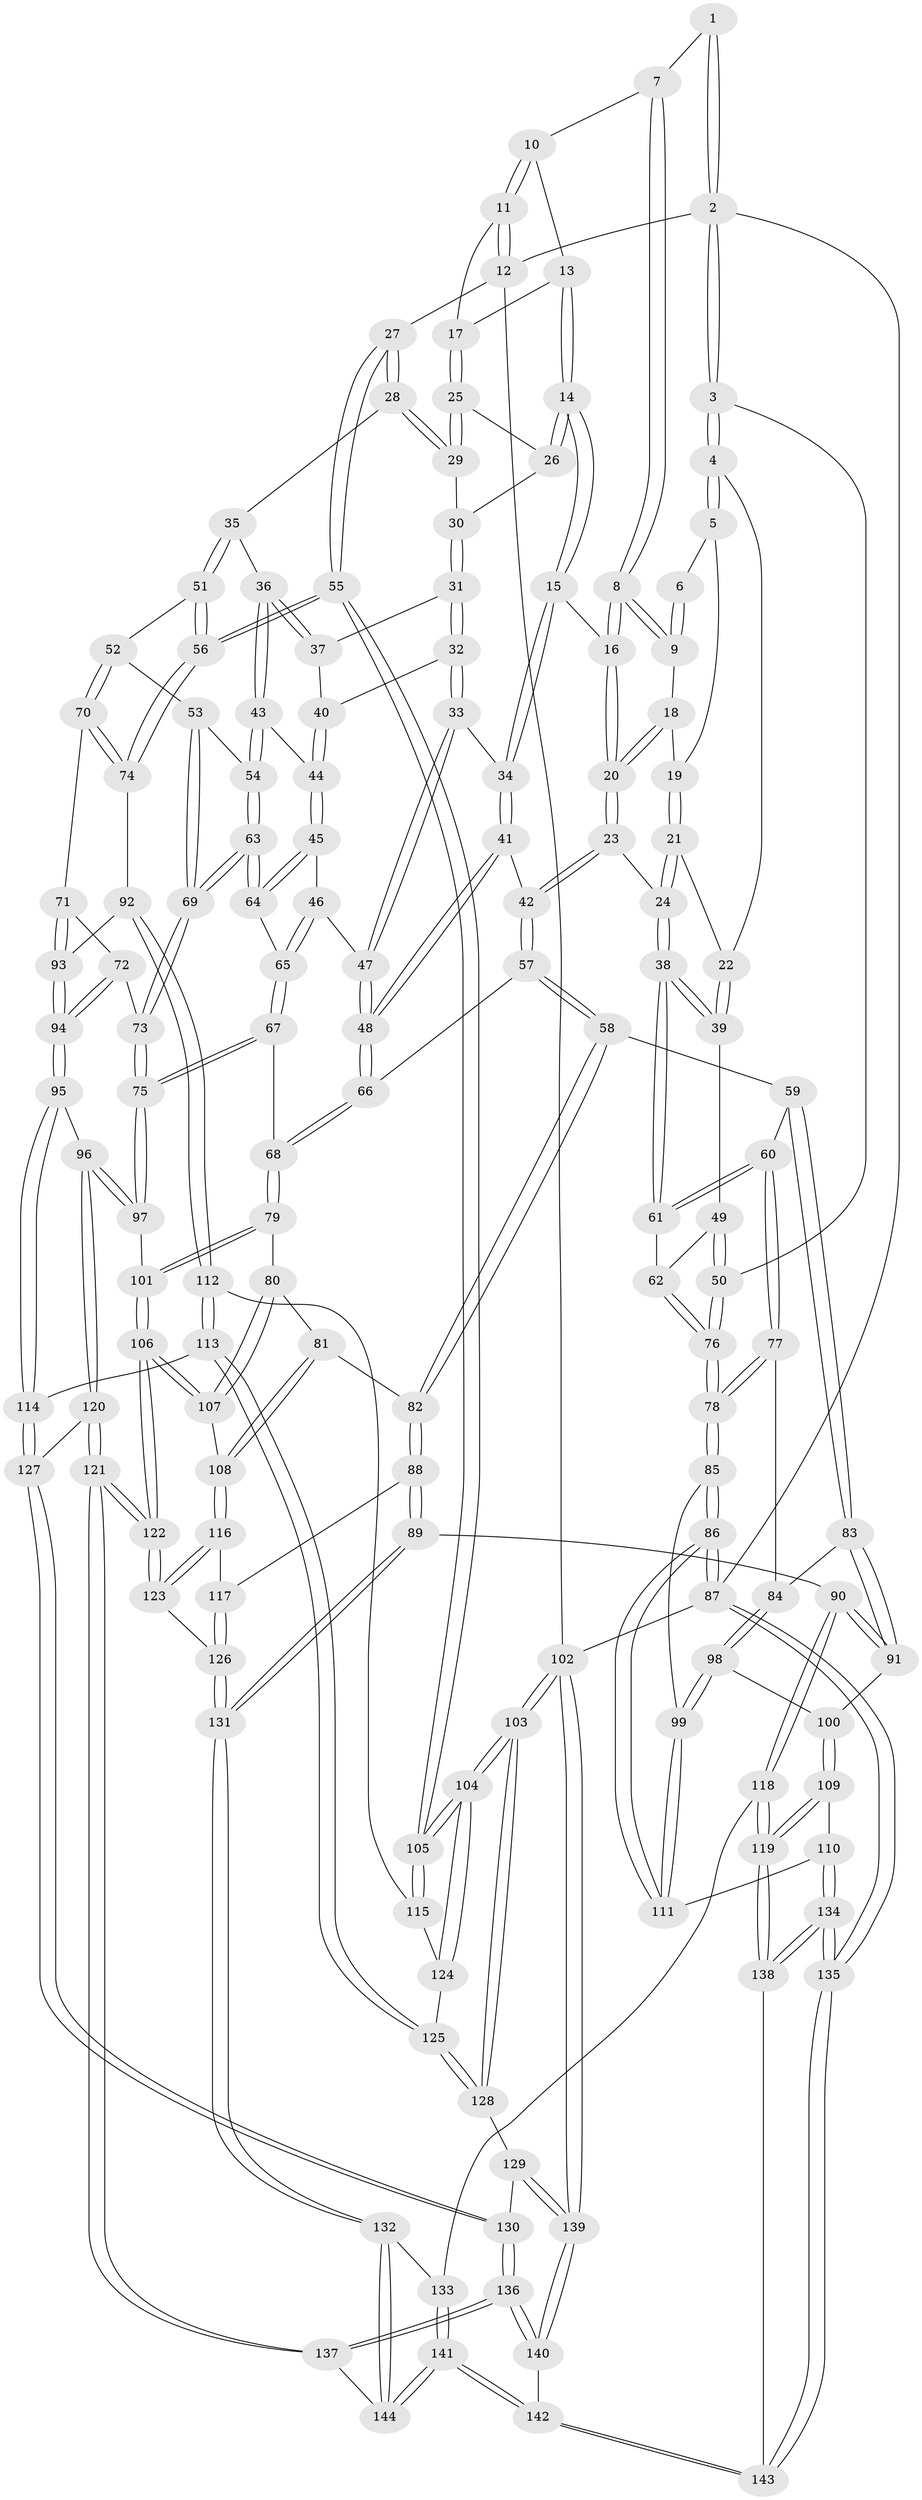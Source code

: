 // coarse degree distribution, {5: 0.32558139534883723, 4: 0.4186046511627907, 2: 0.046511627906976744, 6: 0.046511627906976744, 3: 0.11627906976744186, 8: 0.023255813953488372, 7: 0.023255813953488372}
// Generated by graph-tools (version 1.1) at 2025/21/03/04/25 18:21:09]
// undirected, 144 vertices, 357 edges
graph export_dot {
graph [start="1"]
  node [color=gray90,style=filled];
  1 [pos="+0.2208978779346711+0"];
  2 [pos="+0+0"];
  3 [pos="+0+0.14596803428437824"];
  4 [pos="+0+0.15304894846220687"];
  5 [pos="+0.14541221570318455+0.06839608181491215"];
  6 [pos="+0.2094598563703731+0"];
  7 [pos="+0.4640232914257706+0"];
  8 [pos="+0.4455813930258882+0.1142931493691678"];
  9 [pos="+0.25401306602202406+0.0692203859088467"];
  10 [pos="+0.47377886059291296+0"];
  11 [pos="+1+0"];
  12 [pos="+1+0"];
  13 [pos="+0.6555132113415135+0.05307868512866355"];
  14 [pos="+0.6035146044795242+0.15869297295480536"];
  15 [pos="+0.5477792842135696+0.19425707374700743"];
  16 [pos="+0.4526876878981028+0.14465718947023648"];
  17 [pos="+0.8685171742919692+0"];
  18 [pos="+0.22663591552787432+0.12059323035170312"];
  19 [pos="+0.20206981270964863+0.12911435346768355"];
  20 [pos="+0.3423563299754406+0.2469560605470756"];
  21 [pos="+0.16248176516422114+0.18669061174464852"];
  22 [pos="+0.07835522010348944+0.1944305326947647"];
  23 [pos="+0.31936192590945345+0.28145123250266074"];
  24 [pos="+0.30744369200582605+0.2859926862140718"];
  25 [pos="+0.8500189096590062+0.05715909689520712"];
  26 [pos="+0.6477653165688873+0.1538076740998274"];
  27 [pos="+1+0.27140881942655354"];
  28 [pos="+0.8903383757595775+0.2551132006851225"];
  29 [pos="+0.8491264663301665+0.08737242604644083"];
  30 [pos="+0.7431583675606337+0.19476421982687045"];
  31 [pos="+0.7427333976829263+0.19892501984667882"];
  32 [pos="+0.671336670679478+0.28735709556089284"];
  33 [pos="+0.655194473580666+0.2844485420092385"];
  34 [pos="+0.5590750483010541+0.2176484992176944"];
  35 [pos="+0.8740962652606478+0.2768917488588271"];
  36 [pos="+0.8532984265805275+0.28139557309594904"];
  37 [pos="+0.7920472254990516+0.26823049707963476"];
  38 [pos="+0.22986908794932828+0.3553889766458503"];
  39 [pos="+0.1763501060612441+0.3247344336283022"];
  40 [pos="+0.6744248944840872+0.2889424874212922"];
  41 [pos="+0.5237404997769858+0.36178555951010344"];
  42 [pos="+0.4051885812576359+0.39257543980135756"];
  43 [pos="+0.7490487531887987+0.37739992358946456"];
  44 [pos="+0.7397446925338204+0.376662187790008"];
  45 [pos="+0.7219879631744727+0.39623667006458285"];
  46 [pos="+0.6818762895884458+0.4158017724513317"];
  47 [pos="+0.6243625288548451+0.41690353714285083"];
  48 [pos="+0.5787909158047396+0.4524889913491384"];
  49 [pos="+0.0033170758138217744+0.3279223988718685"];
  50 [pos="+0+0.27707220471342925"];
  51 [pos="+0.8815691404230245+0.3224256024325873"];
  52 [pos="+0.8651780802774547+0.4233497523777726"];
  53 [pos="+0.8528563410930361+0.42733868582628515"];
  54 [pos="+0.7788521994202106+0.40653778929764556"];
  55 [pos="+1+0.48561201381253233"];
  56 [pos="+1+0.4978106807317369"];
  57 [pos="+0.40601243568038237+0.491805957747072"];
  58 [pos="+0.3860052611356562+0.5245495886557598"];
  59 [pos="+0.297981610735793+0.5161215186116267"];
  60 [pos="+0.2087737813492467+0.4295165737144578"];
  61 [pos="+0.20713692404490514+0.4221640130900272"];
  62 [pos="+0.1801728268316706+0.42045947496961333"];
  63 [pos="+0.7629546747761904+0.4767551835014871"];
  64 [pos="+0.7300795835694133+0.46193164340526716"];
  65 [pos="+0.6986785044053748+0.4759300743673803"];
  66 [pos="+0.576082560529892+0.4695046890203384"];
  67 [pos="+0.6481564891418146+0.5586808758673323"];
  68 [pos="+0.613634069711228+0.5536425501525837"];
  69 [pos="+0.7882024729952429+0.5231321021645912"];
  70 [pos="+0.9804712798360546+0.5118463464947252"];
  71 [pos="+0.8567928349883442+0.5676084921316407"];
  72 [pos="+0.8291981025489947+0.5727213159723025"];
  73 [pos="+0.7869388581536425+0.5526440325054605"];
  74 [pos="+1+0.5163840019394856"];
  75 [pos="+0.7017197538970688+0.5835228664951057"];
  76 [pos="+0+0.49587447187084094"];
  77 [pos="+0.12358721217897572+0.562960087120554"];
  78 [pos="+0+0.534358501629091"];
  79 [pos="+0.5803011904477455+0.5907905102141344"];
  80 [pos="+0.569464967711158+0.6011093612257885"];
  81 [pos="+0.5693765201778487+0.601178947854355"];
  82 [pos="+0.41431232033190063+0.5984917475276851"];
  83 [pos="+0.25215952158861965+0.5877064428127233"];
  84 [pos="+0.1392073455551846+0.5828684261752707"];
  85 [pos="+0+0.5633973520156458"];
  86 [pos="+0+0.9959780809206478"];
  87 [pos="+0+1"];
  88 [pos="+0.38070469059884837+0.7102064810387714"];
  89 [pos="+0.3742597189630314+0.7159521660926923"];
  90 [pos="+0.31226973636224514+0.7335828096557044"];
  91 [pos="+0.26618944833797364+0.6676911355840324"];
  92 [pos="+0.9481439062787874+0.6534872077497499"];
  93 [pos="+0.9024628190353758+0.6424229784756902"];
  94 [pos="+0.8320713647889525+0.692864556432194"];
  95 [pos="+0.8282004223252855+0.7111891927632915"];
  96 [pos="+0.7794304151409122+0.7193551864784725"];
  97 [pos="+0.7162691343026902+0.6685329191389299"];
  98 [pos="+0.14610584574398325+0.6312258871074707"];
  99 [pos="+0.04550135865565717+0.7014732610297925"];
  100 [pos="+0.1565577722511668+0.6480625502459163"];
  101 [pos="+0.6671655124977867+0.7071637458594796"];
  102 [pos="+1+1"];
  103 [pos="+1+1"];
  104 [pos="+1+0.9479387429542468"];
  105 [pos="+1+0.7358378233207986"];
  106 [pos="+0.6554854744153653+0.7198521544364876"];
  107 [pos="+0.6538511376394192+0.7189248818759623"];
  108 [pos="+0.5562254317982434+0.6850352411549587"];
  109 [pos="+0.1514767597170791+0.7856564820553344"];
  110 [pos="+0.12349326519963852+0.78209249386166"];
  111 [pos="+0.09991354861039235+0.7723491354457886"];
  112 [pos="+0.9433695165466706+0.715968774172518"];
  113 [pos="+0.8710724722746398+0.7339666463998388"];
  114 [pos="+0.8607190972301734+0.7344816616722196"];
  115 [pos="+0.9546094317150781+0.7229796520518232"];
  116 [pos="+0.5442042669788338+0.7068608945600864"];
  117 [pos="+0.4706179785716935+0.7270221463656801"];
  118 [pos="+0.23213256485368366+0.825058827986112"];
  119 [pos="+0.22503123606084655+0.8269349611354412"];
  120 [pos="+0.7405538677493811+0.794805297964815"];
  121 [pos="+0.6582287833940006+0.8759441596115439"];
  122 [pos="+0.6348042286515656+0.8567441447795578"];
  123 [pos="+0.6228526143184142+0.8529255146454745"];
  124 [pos="+0.9608759016166614+0.7951848713384275"];
  125 [pos="+0.937756326420789+0.8170016429117312"];
  126 [pos="+0.5409027953821847+0.8562086443718352"];
  127 [pos="+0.8542534817589155+0.8279548586946469"];
  128 [pos="+0.9173777603811677+0.8627981786790452"];
  129 [pos="+0.8940668060637625+0.8695850481293147"];
  130 [pos="+0.8636337092505969+0.8586698481948648"];
  131 [pos="+0.45796119371246025+0.8882266085772388"];
  132 [pos="+0.43106622843508224+0.9289329686189072"];
  133 [pos="+0.2590008030055028+0.8484186010179973"];
  134 [pos="+0+1"];
  135 [pos="+0+1"];
  136 [pos="+0.6984036014306838+0.9632323283336361"];
  137 [pos="+0.6882664201379527+0.9450343161367015"];
  138 [pos="+0.2061063962941105+0.8654748127089092"];
  139 [pos="+0.9411404993711492+1"];
  140 [pos="+0.7385456969233556+1"];
  141 [pos="+0.3911191247799348+1"];
  142 [pos="+0.38829383616852525+1"];
  143 [pos="+0.3130717084827432+1"];
  144 [pos="+0.4296504928020039+0.9740865662470896"];
  1 -- 2;
  1 -- 2;
  1 -- 7;
  2 -- 3;
  2 -- 3;
  2 -- 12;
  2 -- 87;
  3 -- 4;
  3 -- 4;
  3 -- 50;
  4 -- 5;
  4 -- 5;
  4 -- 22;
  5 -- 6;
  5 -- 19;
  6 -- 9;
  6 -- 9;
  7 -- 8;
  7 -- 8;
  7 -- 10;
  8 -- 9;
  8 -- 9;
  8 -- 16;
  8 -- 16;
  9 -- 18;
  10 -- 11;
  10 -- 11;
  10 -- 13;
  11 -- 12;
  11 -- 12;
  11 -- 17;
  12 -- 27;
  12 -- 102;
  13 -- 14;
  13 -- 14;
  13 -- 17;
  14 -- 15;
  14 -- 15;
  14 -- 26;
  14 -- 26;
  15 -- 16;
  15 -- 34;
  15 -- 34;
  16 -- 20;
  16 -- 20;
  17 -- 25;
  17 -- 25;
  18 -- 19;
  18 -- 20;
  18 -- 20;
  19 -- 21;
  19 -- 21;
  20 -- 23;
  20 -- 23;
  21 -- 22;
  21 -- 24;
  21 -- 24;
  22 -- 39;
  22 -- 39;
  23 -- 24;
  23 -- 42;
  23 -- 42;
  24 -- 38;
  24 -- 38;
  25 -- 26;
  25 -- 29;
  25 -- 29;
  26 -- 30;
  27 -- 28;
  27 -- 28;
  27 -- 55;
  27 -- 55;
  28 -- 29;
  28 -- 29;
  28 -- 35;
  29 -- 30;
  30 -- 31;
  30 -- 31;
  31 -- 32;
  31 -- 32;
  31 -- 37;
  32 -- 33;
  32 -- 33;
  32 -- 40;
  33 -- 34;
  33 -- 47;
  33 -- 47;
  34 -- 41;
  34 -- 41;
  35 -- 36;
  35 -- 51;
  35 -- 51;
  36 -- 37;
  36 -- 37;
  36 -- 43;
  36 -- 43;
  37 -- 40;
  38 -- 39;
  38 -- 39;
  38 -- 61;
  38 -- 61;
  39 -- 49;
  40 -- 44;
  40 -- 44;
  41 -- 42;
  41 -- 48;
  41 -- 48;
  42 -- 57;
  42 -- 57;
  43 -- 44;
  43 -- 54;
  43 -- 54;
  44 -- 45;
  44 -- 45;
  45 -- 46;
  45 -- 64;
  45 -- 64;
  46 -- 47;
  46 -- 65;
  46 -- 65;
  47 -- 48;
  47 -- 48;
  48 -- 66;
  48 -- 66;
  49 -- 50;
  49 -- 50;
  49 -- 62;
  50 -- 76;
  50 -- 76;
  51 -- 52;
  51 -- 56;
  51 -- 56;
  52 -- 53;
  52 -- 70;
  52 -- 70;
  53 -- 54;
  53 -- 69;
  53 -- 69;
  54 -- 63;
  54 -- 63;
  55 -- 56;
  55 -- 56;
  55 -- 105;
  55 -- 105;
  56 -- 74;
  56 -- 74;
  57 -- 58;
  57 -- 58;
  57 -- 66;
  58 -- 59;
  58 -- 82;
  58 -- 82;
  59 -- 60;
  59 -- 83;
  59 -- 83;
  60 -- 61;
  60 -- 61;
  60 -- 77;
  60 -- 77;
  61 -- 62;
  62 -- 76;
  62 -- 76;
  63 -- 64;
  63 -- 64;
  63 -- 69;
  63 -- 69;
  64 -- 65;
  65 -- 67;
  65 -- 67;
  66 -- 68;
  66 -- 68;
  67 -- 68;
  67 -- 75;
  67 -- 75;
  68 -- 79;
  68 -- 79;
  69 -- 73;
  69 -- 73;
  70 -- 71;
  70 -- 74;
  70 -- 74;
  71 -- 72;
  71 -- 93;
  71 -- 93;
  72 -- 73;
  72 -- 94;
  72 -- 94;
  73 -- 75;
  73 -- 75;
  74 -- 92;
  75 -- 97;
  75 -- 97;
  76 -- 78;
  76 -- 78;
  77 -- 78;
  77 -- 78;
  77 -- 84;
  78 -- 85;
  78 -- 85;
  79 -- 80;
  79 -- 101;
  79 -- 101;
  80 -- 81;
  80 -- 107;
  80 -- 107;
  81 -- 82;
  81 -- 108;
  81 -- 108;
  82 -- 88;
  82 -- 88;
  83 -- 84;
  83 -- 91;
  83 -- 91;
  84 -- 98;
  84 -- 98;
  85 -- 86;
  85 -- 86;
  85 -- 99;
  86 -- 87;
  86 -- 87;
  86 -- 111;
  86 -- 111;
  87 -- 135;
  87 -- 135;
  87 -- 102;
  88 -- 89;
  88 -- 89;
  88 -- 117;
  89 -- 90;
  89 -- 131;
  89 -- 131;
  90 -- 91;
  90 -- 91;
  90 -- 118;
  90 -- 118;
  91 -- 100;
  92 -- 93;
  92 -- 112;
  92 -- 112;
  93 -- 94;
  93 -- 94;
  94 -- 95;
  94 -- 95;
  95 -- 96;
  95 -- 114;
  95 -- 114;
  96 -- 97;
  96 -- 97;
  96 -- 120;
  96 -- 120;
  97 -- 101;
  98 -- 99;
  98 -- 99;
  98 -- 100;
  99 -- 111;
  99 -- 111;
  100 -- 109;
  100 -- 109;
  101 -- 106;
  101 -- 106;
  102 -- 103;
  102 -- 103;
  102 -- 139;
  102 -- 139;
  103 -- 104;
  103 -- 104;
  103 -- 128;
  103 -- 128;
  104 -- 105;
  104 -- 105;
  104 -- 124;
  104 -- 124;
  105 -- 115;
  105 -- 115;
  106 -- 107;
  106 -- 107;
  106 -- 122;
  106 -- 122;
  107 -- 108;
  108 -- 116;
  108 -- 116;
  109 -- 110;
  109 -- 119;
  109 -- 119;
  110 -- 111;
  110 -- 134;
  110 -- 134;
  112 -- 113;
  112 -- 113;
  112 -- 115;
  113 -- 114;
  113 -- 125;
  113 -- 125;
  114 -- 127;
  114 -- 127;
  115 -- 124;
  116 -- 117;
  116 -- 123;
  116 -- 123;
  117 -- 126;
  117 -- 126;
  118 -- 119;
  118 -- 119;
  118 -- 133;
  119 -- 138;
  119 -- 138;
  120 -- 121;
  120 -- 121;
  120 -- 127;
  121 -- 122;
  121 -- 122;
  121 -- 137;
  121 -- 137;
  122 -- 123;
  122 -- 123;
  123 -- 126;
  124 -- 125;
  125 -- 128;
  125 -- 128;
  126 -- 131;
  126 -- 131;
  127 -- 130;
  127 -- 130;
  128 -- 129;
  129 -- 130;
  129 -- 139;
  129 -- 139;
  130 -- 136;
  130 -- 136;
  131 -- 132;
  131 -- 132;
  132 -- 133;
  132 -- 144;
  132 -- 144;
  133 -- 141;
  133 -- 141;
  134 -- 135;
  134 -- 135;
  134 -- 138;
  134 -- 138;
  135 -- 143;
  135 -- 143;
  136 -- 137;
  136 -- 137;
  136 -- 140;
  136 -- 140;
  137 -- 144;
  138 -- 143;
  139 -- 140;
  139 -- 140;
  140 -- 142;
  141 -- 142;
  141 -- 142;
  141 -- 144;
  141 -- 144;
  142 -- 143;
  142 -- 143;
}
